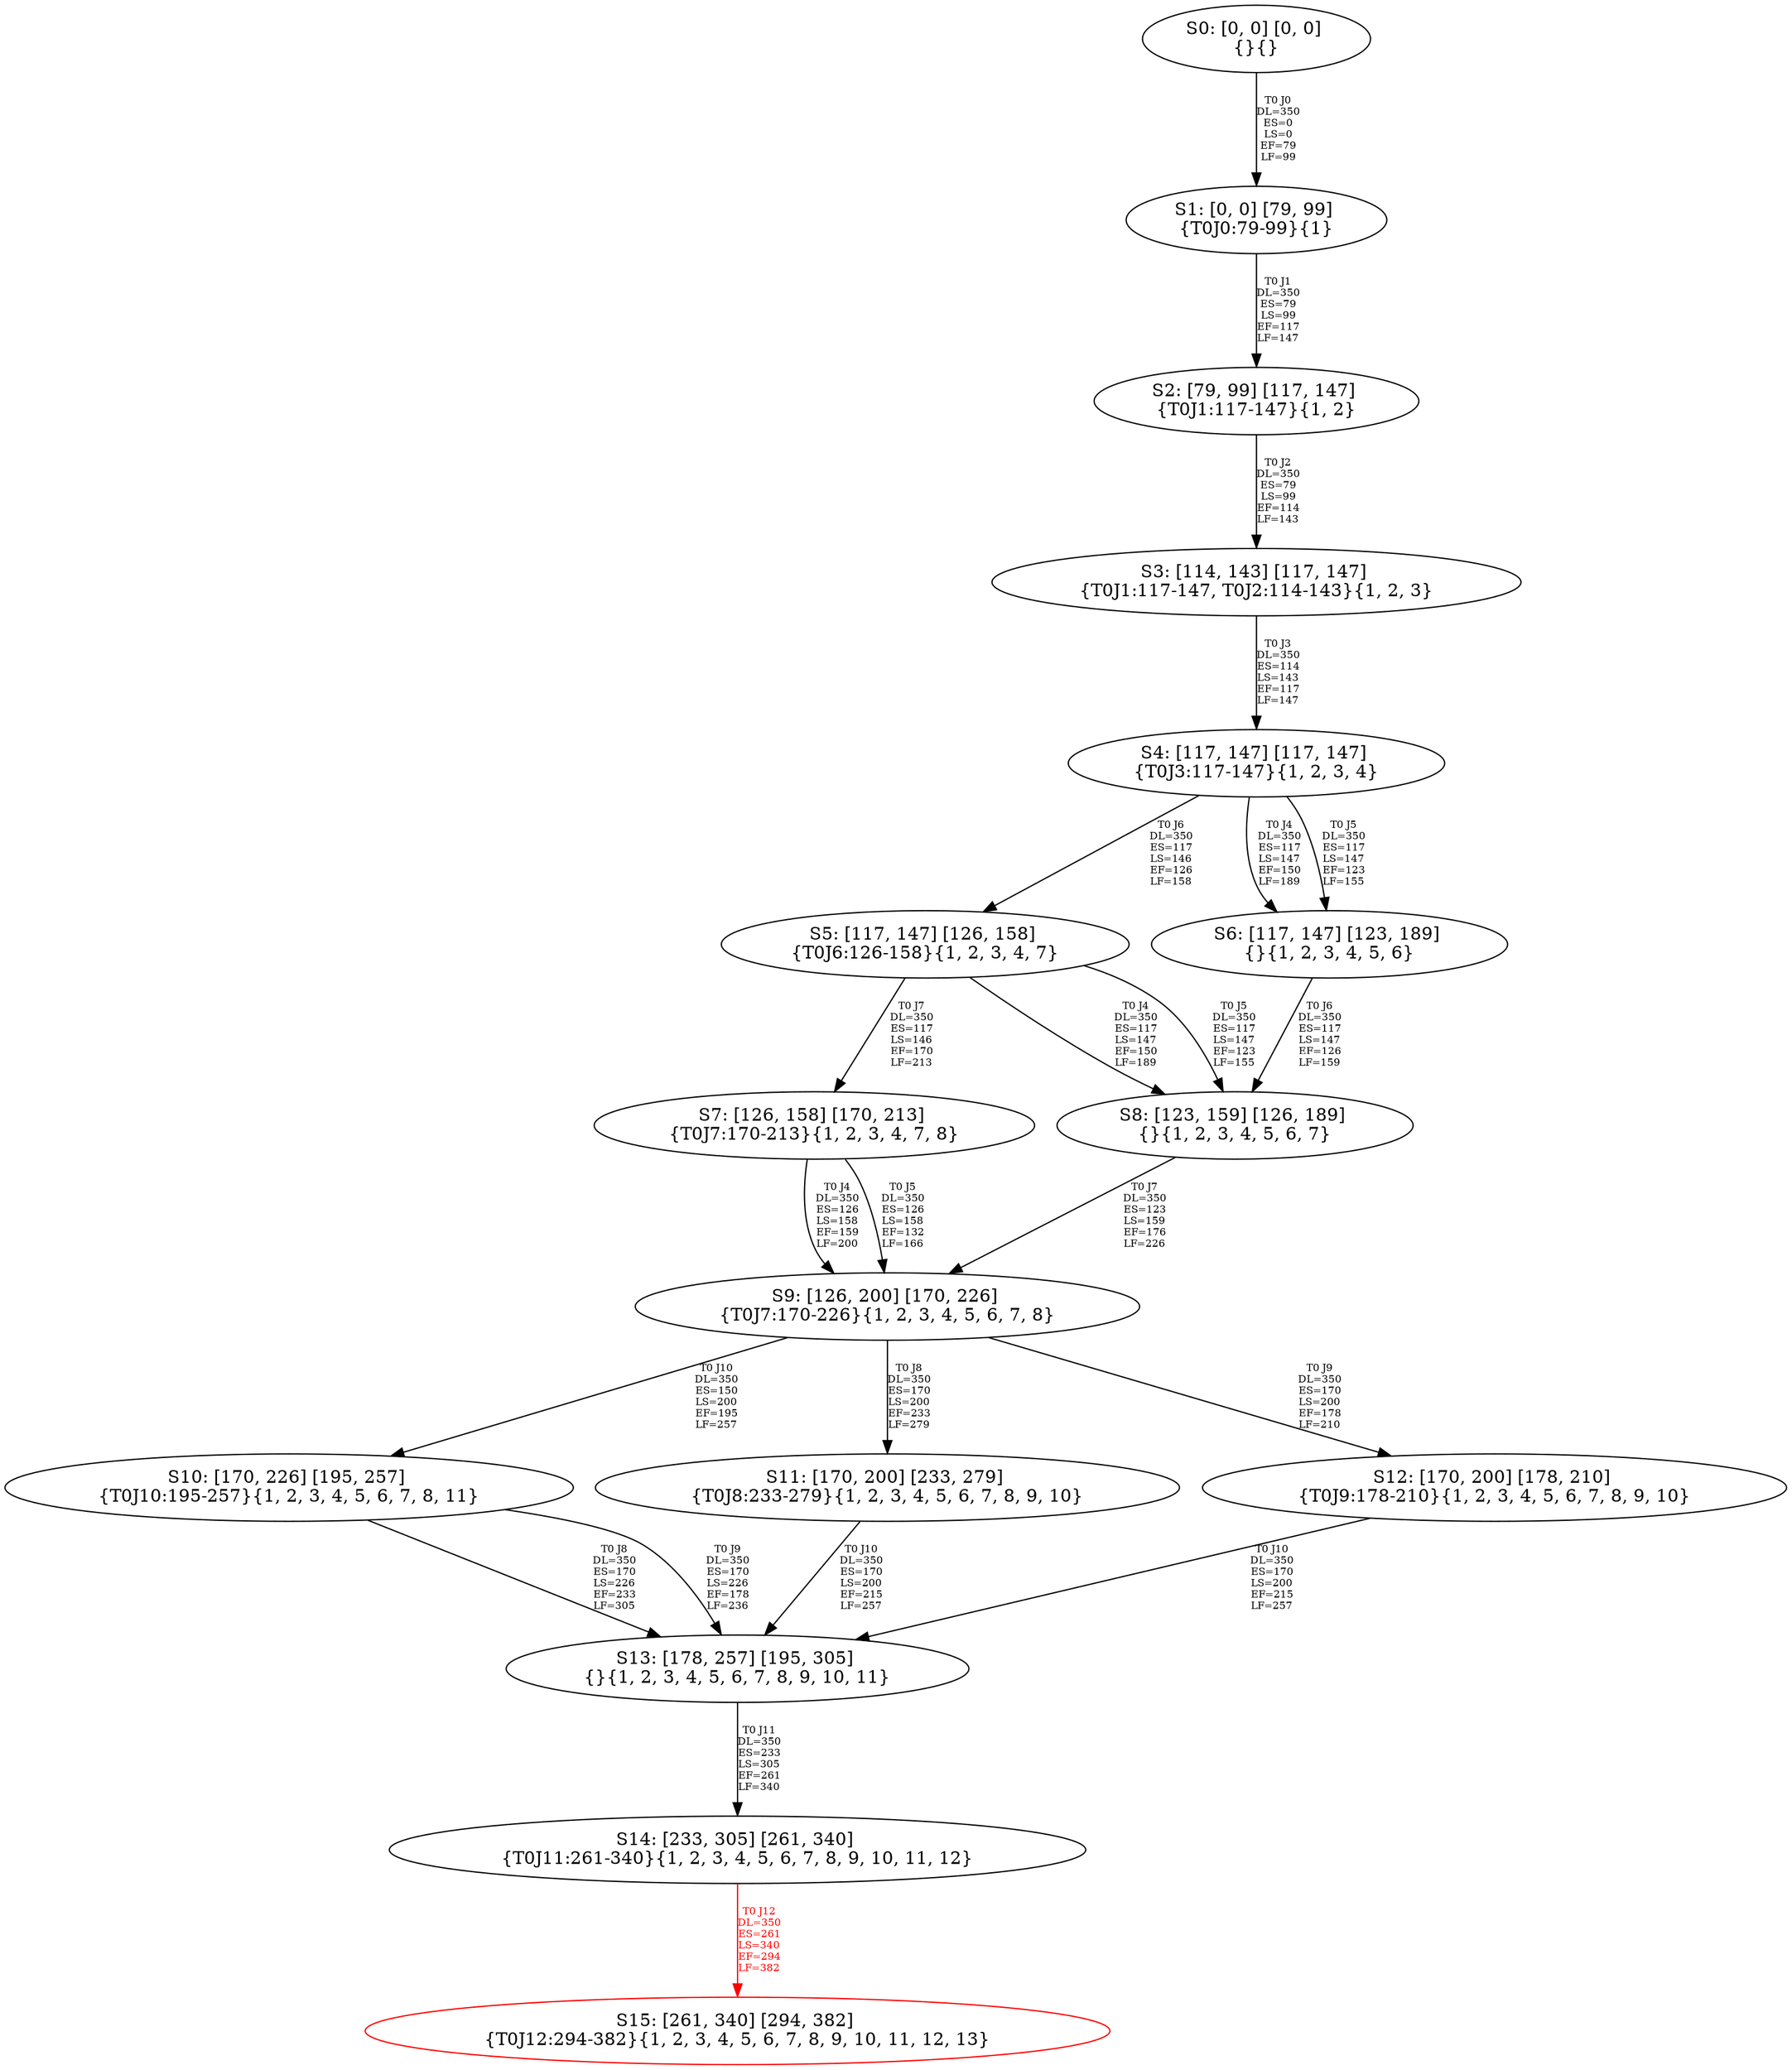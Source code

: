 digraph {
	S0[label="S0: [0, 0] [0, 0] \n{}{}"];
	S1[label="S1: [0, 0] [79, 99] \n{T0J0:79-99}{1}"];
	S2[label="S2: [79, 99] [117, 147] \n{T0J1:117-147}{1, 2}"];
	S3[label="S3: [114, 143] [117, 147] \n{T0J1:117-147, T0J2:114-143}{1, 2, 3}"];
	S4[label="S4: [117, 147] [117, 147] \n{T0J3:117-147}{1, 2, 3, 4}"];
	S5[label="S5: [117, 147] [126, 158] \n{T0J6:126-158}{1, 2, 3, 4, 7}"];
	S6[label="S6: [117, 147] [123, 189] \n{}{1, 2, 3, 4, 5, 6}"];
	S7[label="S7: [126, 158] [170, 213] \n{T0J7:170-213}{1, 2, 3, 4, 7, 8}"];
	S8[label="S8: [123, 159] [126, 189] \n{}{1, 2, 3, 4, 5, 6, 7}"];
	S9[label="S9: [126, 200] [170, 226] \n{T0J7:170-226}{1, 2, 3, 4, 5, 6, 7, 8}"];
	S10[label="S10: [170, 226] [195, 257] \n{T0J10:195-257}{1, 2, 3, 4, 5, 6, 7, 8, 11}"];
	S11[label="S11: [170, 200] [233, 279] \n{T0J8:233-279}{1, 2, 3, 4, 5, 6, 7, 8, 9, 10}"];
	S12[label="S12: [170, 200] [178, 210] \n{T0J9:178-210}{1, 2, 3, 4, 5, 6, 7, 8, 9, 10}"];
	S13[label="S13: [178, 257] [195, 305] \n{}{1, 2, 3, 4, 5, 6, 7, 8, 9, 10, 11}"];
	S14[label="S14: [233, 305] [261, 340] \n{T0J11:261-340}{1, 2, 3, 4, 5, 6, 7, 8, 9, 10, 11, 12}"];
	S15[label="S15: [261, 340] [294, 382] \n{T0J12:294-382}{1, 2, 3, 4, 5, 6, 7, 8, 9, 10, 11, 12, 13}"];
	S0 -> S1[label="T0 J0\nDL=350\nES=0\nLS=0\nEF=79\nLF=99",fontsize=8];
	S1 -> S2[label="T0 J1\nDL=350\nES=79\nLS=99\nEF=117\nLF=147",fontsize=8];
	S2 -> S3[label="T0 J2\nDL=350\nES=79\nLS=99\nEF=114\nLF=143",fontsize=8];
	S3 -> S4[label="T0 J3\nDL=350\nES=114\nLS=143\nEF=117\nLF=147",fontsize=8];
	S4 -> S6[label="T0 J4\nDL=350\nES=117\nLS=147\nEF=150\nLF=189",fontsize=8];
	S4 -> S6[label="T0 J5\nDL=350\nES=117\nLS=147\nEF=123\nLF=155",fontsize=8];
	S4 -> S5[label="T0 J6\nDL=350\nES=117\nLS=146\nEF=126\nLF=158",fontsize=8];
	S5 -> S8[label="T0 J4\nDL=350\nES=117\nLS=147\nEF=150\nLF=189",fontsize=8];
	S5 -> S8[label="T0 J5\nDL=350\nES=117\nLS=147\nEF=123\nLF=155",fontsize=8];
	S5 -> S7[label="T0 J7\nDL=350\nES=117\nLS=146\nEF=170\nLF=213",fontsize=8];
	S6 -> S8[label="T0 J6\nDL=350\nES=117\nLS=147\nEF=126\nLF=159",fontsize=8];
	S7 -> S9[label="T0 J4\nDL=350\nES=126\nLS=158\nEF=159\nLF=200",fontsize=8];
	S7 -> S9[label="T0 J5\nDL=350\nES=126\nLS=158\nEF=132\nLF=166",fontsize=8];
	S8 -> S9[label="T0 J7\nDL=350\nES=123\nLS=159\nEF=176\nLF=226",fontsize=8];
	S9 -> S11[label="T0 J8\nDL=350\nES=170\nLS=200\nEF=233\nLF=279",fontsize=8];
	S9 -> S12[label="T0 J9\nDL=350\nES=170\nLS=200\nEF=178\nLF=210",fontsize=8];
	S9 -> S10[label="T0 J10\nDL=350\nES=150\nLS=200\nEF=195\nLF=257",fontsize=8];
	S10 -> S13[label="T0 J8\nDL=350\nES=170\nLS=226\nEF=233\nLF=305",fontsize=8];
	S10 -> S13[label="T0 J9\nDL=350\nES=170\nLS=226\nEF=178\nLF=236",fontsize=8];
	S11 -> S13[label="T0 J10\nDL=350\nES=170\nLS=200\nEF=215\nLF=257",fontsize=8];
	S12 -> S13[label="T0 J10\nDL=350\nES=170\nLS=200\nEF=215\nLF=257",fontsize=8];
	S13 -> S14[label="T0 J11\nDL=350\nES=233\nLS=305\nEF=261\nLF=340",fontsize=8];
	S14 -> S15[label="T0 J12\nDL=350\nES=261\nLS=340\nEF=294\nLF=382",color=Red,fontcolor=Red,fontsize=8];
S15[color=Red];
}
